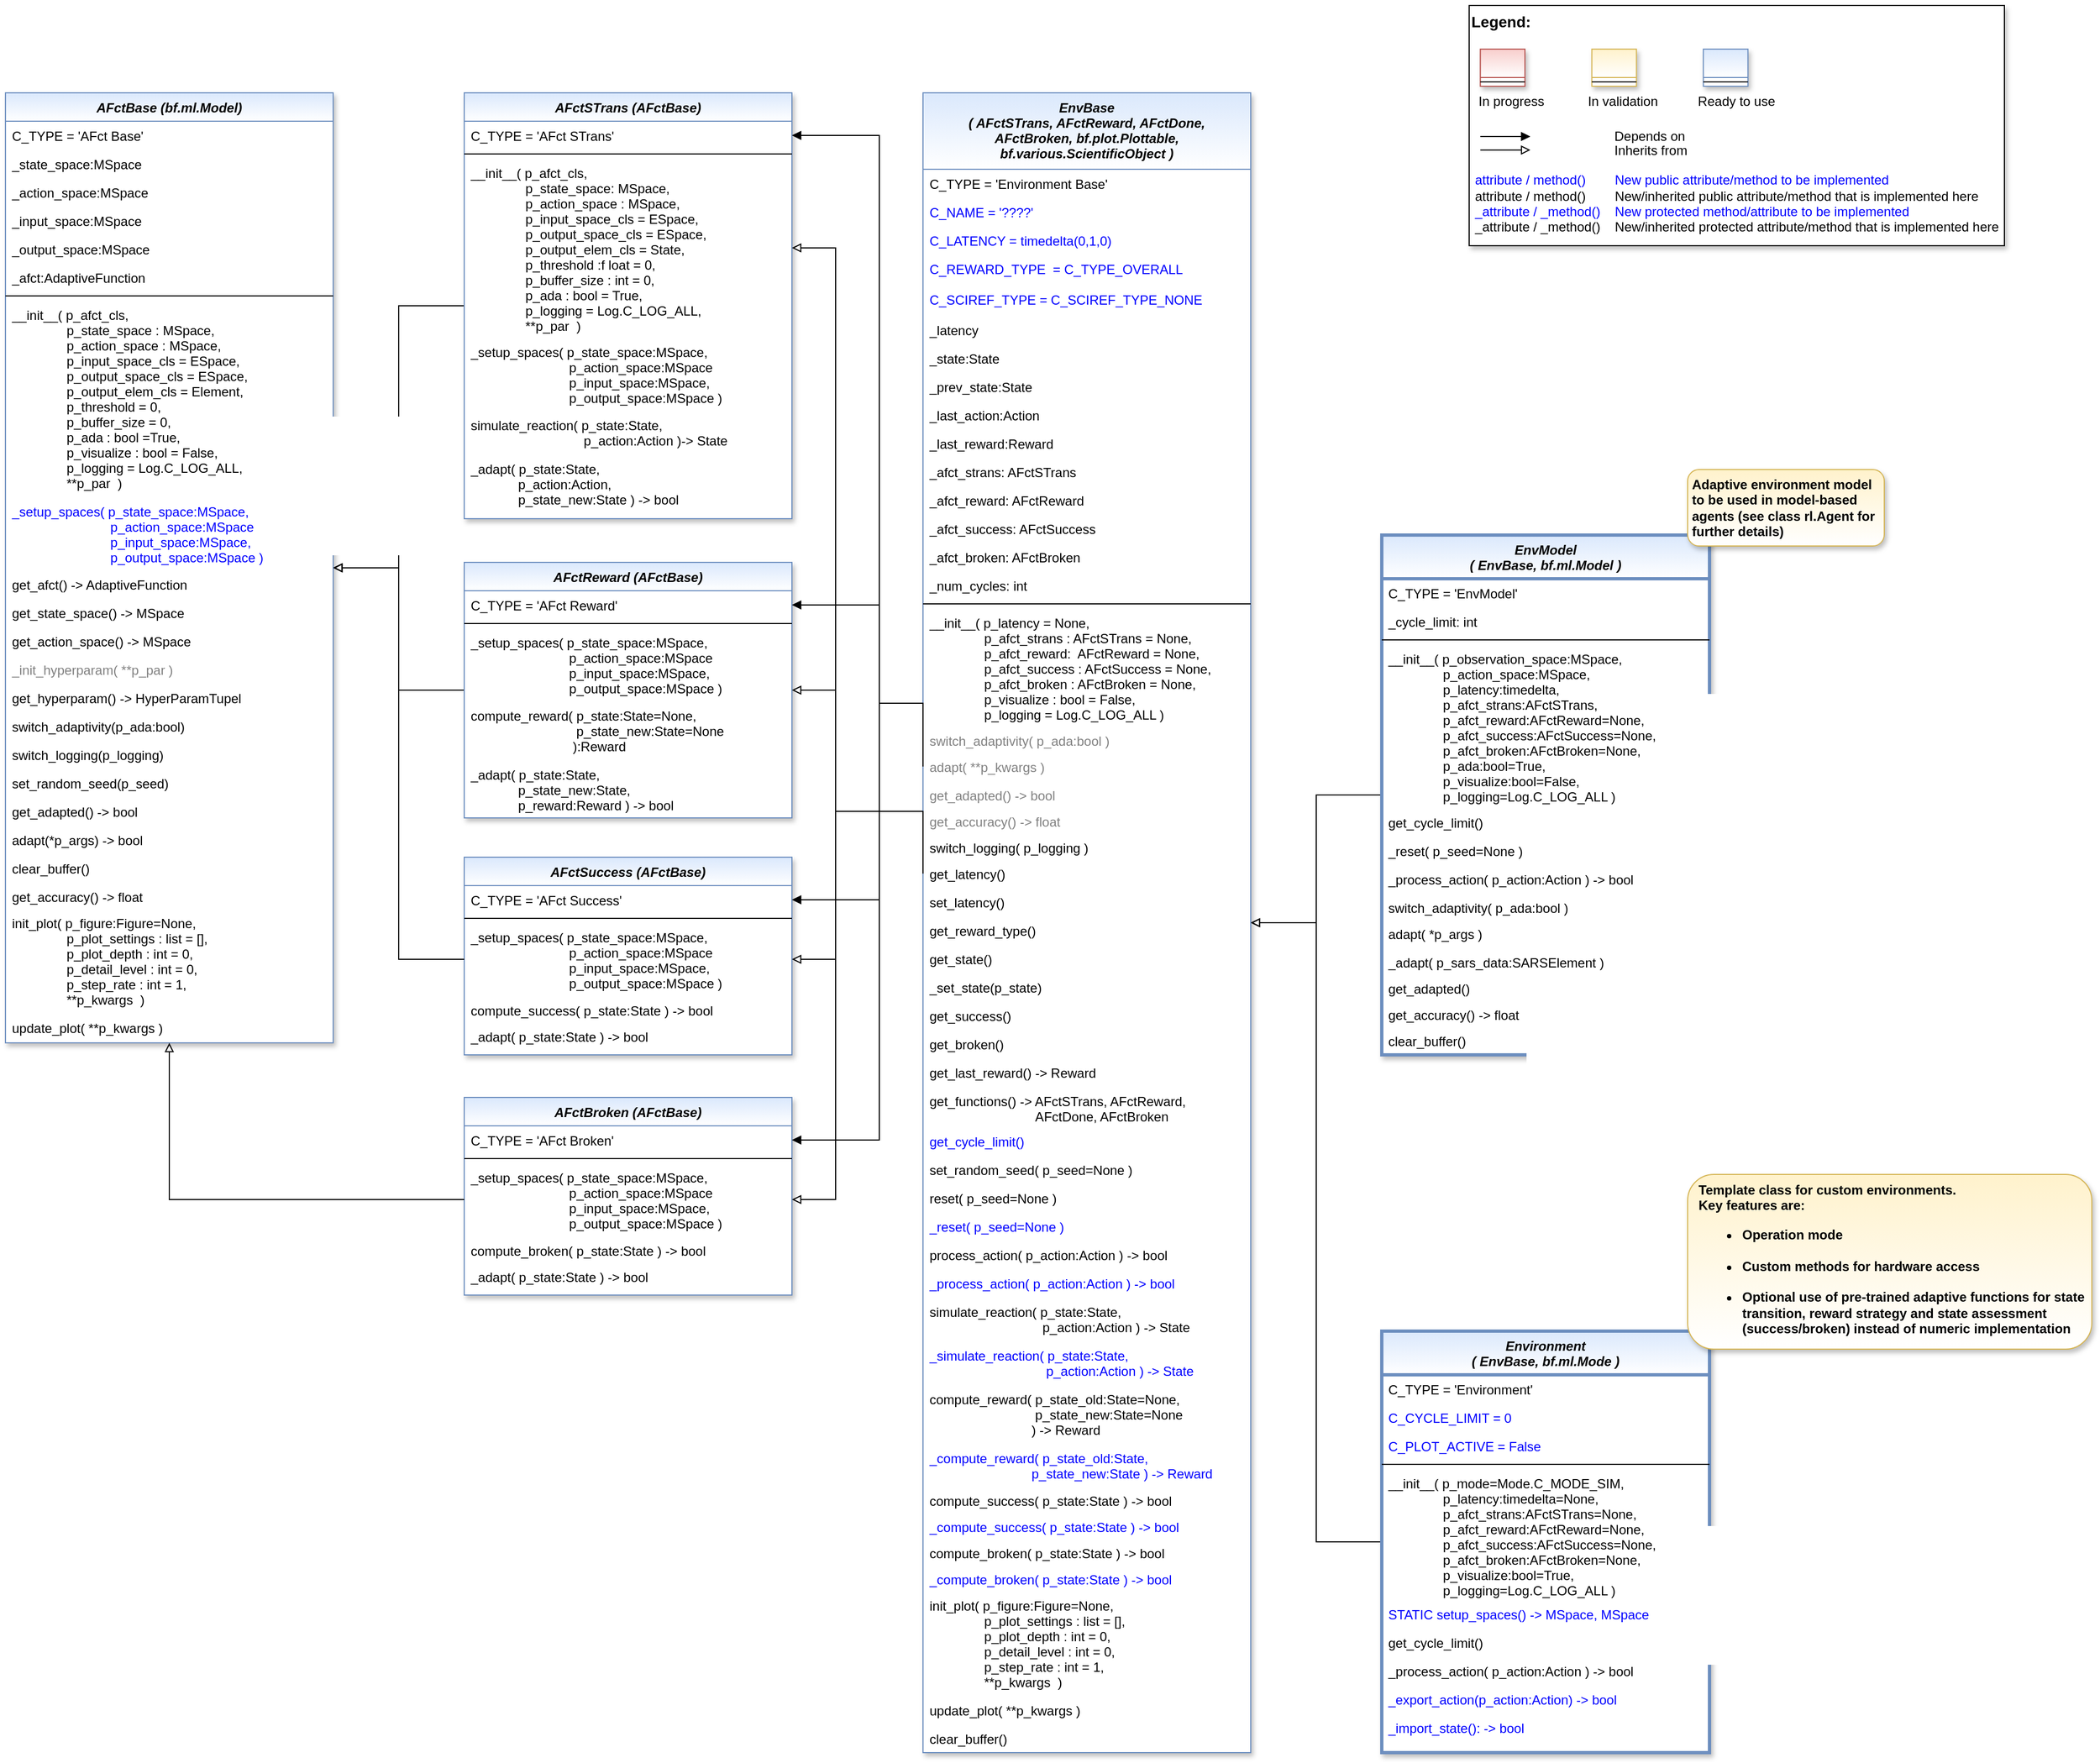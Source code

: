 <mxfile version="20.3.0" type="device"><diagram id="C5RBs43oDa-KdzZeNtuy" name="Page-1"><mxGraphModel dx="1378" dy="905" grid="1" gridSize="10" guides="1" tooltips="1" connect="1" arrows="1" fold="1" page="1" pageScale="1" pageWidth="2336" pageHeight="1654" math="0" shadow="0"><root><mxCell id="WIyWlLk6GJQsqaUBKTNV-0"/><mxCell id="WIyWlLk6GJQsqaUBKTNV-1" parent="WIyWlLk6GJQsqaUBKTNV-0"/><mxCell id="C6aBNJorPjyJJUNLM00n-4" style="edgeStyle=orthogonalEdgeStyle;rounded=0;orthogonalLoop=1;jettySize=auto;html=1;endArrow=block;endFill=0;" parent="WIyWlLk6GJQsqaUBKTNV-1" source="uryo6djWwB9KvB10PPW3-9" target="Yf6gx2YHQmqgPu_oZxqH-0" edge="1"><mxGeometry relative="1" as="geometry"/></mxCell><mxCell id="uryo6djWwB9KvB10PPW3-9" value="Environment &#10;( EnvBase, bf.ml.Mode )" style="swimlane;fontStyle=3;align=center;verticalAlign=top;childLayout=stackLayout;horizontal=1;startSize=40;horizontalStack=0;resizeParent=1;resizeLast=0;collapsible=1;marginBottom=0;rounded=0;shadow=1;strokeWidth=3;fillColor=#dae8fc;strokeColor=#6c8ebf;gradientColor=#ffffff;swimlaneFillColor=#ffffff;" parent="WIyWlLk6GJQsqaUBKTNV-1" vertex="1"><mxGeometry x="1300" y="1254" width="300" height="386" as="geometry"><mxRectangle x="230" y="140" width="160" height="26" as="alternateBounds"/></mxGeometry></mxCell><mxCell id="uryo6djWwB9KvB10PPW3-32" value="C_TYPE = 'Environment'" style="text;align=left;verticalAlign=top;spacingLeft=4;spacingRight=4;overflow=hidden;rotatable=0;points=[[0,0.5],[1,0.5]];portConstraint=eastwest;" parent="uryo6djWwB9KvB10PPW3-9" vertex="1"><mxGeometry y="40" width="300" height="26" as="geometry"/></mxCell><mxCell id="imDiJyJ-l1XG2hje_M3p-0" value="C_CYCLE_LIMIT = 0" style="text;align=left;verticalAlign=top;spacingLeft=4;spacingRight=4;overflow=hidden;rotatable=0;points=[[0,0.5],[1,0.5]];portConstraint=eastwest;fontColor=#0000FF;" parent="uryo6djWwB9KvB10PPW3-9" vertex="1"><mxGeometry y="66" width="300" height="26" as="geometry"/></mxCell><mxCell id="SXX4N9QSsSpDP2Yuh1ci-2" value="C_PLOT_ACTIVE = False" style="text;align=left;verticalAlign=top;spacingLeft=4;spacingRight=4;overflow=hidden;rotatable=0;points=[[0,0.5],[1,0.5]];portConstraint=eastwest;fontColor=#0000FF;" parent="uryo6djWwB9KvB10PPW3-9" vertex="1"><mxGeometry y="92" width="300" height="26" as="geometry"/></mxCell><mxCell id="uryo6djWwB9KvB10PPW3-10" value="" style="line;html=1;strokeWidth=1;align=left;verticalAlign=middle;spacingTop=-1;spacingLeft=3;spacingRight=3;rotatable=0;labelPosition=right;points=[];portConstraint=eastwest;" parent="uryo6djWwB9KvB10PPW3-9" vertex="1"><mxGeometry y="118" width="300" height="8" as="geometry"/></mxCell><mxCell id="q_jfVPxG-JSQslqw7XEv-21" value="__init__( p_mode=Mode.C_MODE_SIM,&#10;               p_latency:timedelta=None, &#10;               p_afct_strans:AFctSTrans=None,&#10;               p_afct_reward:AFctReward=None,&#10;               p_afct_success:AFctSuccess=None,&#10;               p_afct_broken:AFctBroken=None,&#10;               p_visualize:bool=True,&#10;               p_logging=Log.C_LOG_ALL )" style="text;align=left;verticalAlign=top;spacingLeft=4;spacingRight=4;overflow=hidden;rotatable=0;points=[[0,0.5],[1,0.5]];portConstraint=eastwest;" parent="uryo6djWwB9KvB10PPW3-9" vertex="1"><mxGeometry y="126" width="300" height="120" as="geometry"/></mxCell><mxCell id="Yf6gx2YHQmqgPu_oZxqH-27" value="STATIC setup_spaces() -&gt; MSpace, MSpace" style="text;align=left;verticalAlign=top;spacingLeft=4;spacingRight=4;overflow=hidden;rotatable=0;points=[[0,0.5],[1,0.5]];portConstraint=eastwest;fontColor=#0000FF;" parent="uryo6djWwB9KvB10PPW3-9" vertex="1"><mxGeometry y="246" width="300" height="26" as="geometry"/></mxCell><mxCell id="eD8tcRqZ50W5BIKhDmti-2" value="get_cycle_limit()" style="text;align=left;verticalAlign=top;spacingLeft=4;spacingRight=4;overflow=hidden;rotatable=0;points=[[0,0.5],[1,0.5]];portConstraint=eastwest;" parent="uryo6djWwB9KvB10PPW3-9" vertex="1"><mxGeometry y="272" width="300" height="26" as="geometry"/></mxCell><mxCell id="qLox5K4fzlIwR1zVl24Q-14" value="_process_action( p_action:Action ) -&gt; bool" style="text;align=left;verticalAlign=top;spacingLeft=4;spacingRight=4;overflow=hidden;rotatable=0;points=[[0,0.5],[1,0.5]];portConstraint=eastwest;" parent="uryo6djWwB9KvB10PPW3-9" vertex="1"><mxGeometry y="298" width="300" height="26" as="geometry"/></mxCell><mxCell id="-_KgRcMrHpuuq7AKSyG--4" value="_export_action(p_action:Action) -&gt; bool" style="text;align=left;verticalAlign=top;spacingLeft=4;spacingRight=4;overflow=hidden;rotatable=0;points=[[0,0.5],[1,0.5]];portConstraint=eastwest;fontColor=#0000FF;" parent="uryo6djWwB9KvB10PPW3-9" vertex="1"><mxGeometry y="324" width="300" height="26" as="geometry"/></mxCell><mxCell id="-_KgRcMrHpuuq7AKSyG--5" value="_import_state(): -&gt; bool" style="text;align=left;verticalAlign=top;spacingLeft=4;spacingRight=4;overflow=hidden;rotatable=0;points=[[0,0.5],[1,0.5]];portConstraint=eastwest;fontColor=#0000FF;" parent="uryo6djWwB9KvB10PPW3-9" vertex="1"><mxGeometry y="350" width="300" height="26" as="geometry"/></mxCell><mxCell id="Yf6gx2YHQmqgPu_oZxqH-0" value="EnvBase &#10;( AFctSTrans, AFctReward, AFctDone, &#10;AFctBroken, bf.plot.Plottable, &#10;bf.various.ScientificObject )" style="swimlane;fontStyle=3;align=center;verticalAlign=top;childLayout=stackLayout;horizontal=1;startSize=70;horizontalStack=0;resizeParent=1;resizeLast=0;collapsible=1;marginBottom=0;rounded=0;shadow=1;strokeWidth=1;fillColor=#dae8fc;strokeColor=#6c8ebf;gradientColor=#ffffff;swimlaneFillColor=#ffffff;" parent="WIyWlLk6GJQsqaUBKTNV-1" vertex="1"><mxGeometry x="880" y="120" width="300" height="1520" as="geometry"><mxRectangle x="230" y="140" width="160" height="26" as="alternateBounds"/></mxGeometry></mxCell><mxCell id="Yf6gx2YHQmqgPu_oZxqH-1" value="C_TYPE = 'Environment Base'" style="text;align=left;verticalAlign=top;spacingLeft=4;spacingRight=4;overflow=hidden;rotatable=0;points=[[0,0.5],[1,0.5]];portConstraint=eastwest;" parent="Yf6gx2YHQmqgPu_oZxqH-0" vertex="1"><mxGeometry y="70" width="300" height="26" as="geometry"/></mxCell><mxCell id="Yf6gx2YHQmqgPu_oZxqH-2" value="C_NAME = '????'" style="text;align=left;verticalAlign=top;spacingLeft=4;spacingRight=4;overflow=hidden;rotatable=0;points=[[0,0.5],[1,0.5]];portConstraint=eastwest;fontColor=#0000FF;" parent="Yf6gx2YHQmqgPu_oZxqH-0" vertex="1"><mxGeometry y="96" width="300" height="26" as="geometry"/></mxCell><mxCell id="Yf6gx2YHQmqgPu_oZxqH-5" value="C_LATENCY = timedelta(0,1,0)" style="text;align=left;verticalAlign=top;spacingLeft=4;spacingRight=4;overflow=hidden;rotatable=0;points=[[0,0.5],[1,0.5]];portConstraint=eastwest;fontColor=#0000FF;" parent="Yf6gx2YHQmqgPu_oZxqH-0" vertex="1"><mxGeometry y="122" width="300" height="26" as="geometry"/></mxCell><mxCell id="Yf6gx2YHQmqgPu_oZxqH-6" value="C_REWARD_TYPE  = C_TYPE_OVERALL" style="text;align=left;verticalAlign=top;spacingLeft=4;spacingRight=4;overflow=hidden;rotatable=0;points=[[0,0.5],[1,0.5]];portConstraint=eastwest;fontColor=#0000FF;" parent="Yf6gx2YHQmqgPu_oZxqH-0" vertex="1"><mxGeometry y="148" width="300" height="28" as="geometry"/></mxCell><mxCell id="ITRVrxqfABSrWzMf341t-0" value="C_SCIREF_TYPE = C_SCIREF_TYPE_NONE" style="text;align=left;verticalAlign=top;spacingLeft=4;spacingRight=4;overflow=hidden;rotatable=0;points=[[0,0.5],[1,0.5]];portConstraint=eastwest;fontColor=#0000FF;" parent="Yf6gx2YHQmqgPu_oZxqH-0" vertex="1"><mxGeometry y="176" width="300" height="28" as="geometry"/></mxCell><mxCell id="0DCWFAYMtEVJNfJJVhTo-10" value="_latency" style="text;align=left;verticalAlign=top;spacingLeft=4;spacingRight=4;overflow=hidden;rotatable=0;points=[[0,0.5],[1,0.5]];portConstraint=eastwest;" parent="Yf6gx2YHQmqgPu_oZxqH-0" vertex="1"><mxGeometry y="204" width="300" height="26" as="geometry"/></mxCell><mxCell id="Yf6gx2YHQmqgPu_oZxqH-10" value="_state:State" style="text;align=left;verticalAlign=top;spacingLeft=4;spacingRight=4;overflow=hidden;rotatable=0;points=[[0,0.5],[1,0.5]];portConstraint=eastwest;" parent="Yf6gx2YHQmqgPu_oZxqH-0" vertex="1"><mxGeometry y="230" width="300" height="26" as="geometry"/></mxCell><mxCell id="V6LJlSwVhgvrL74egfXu-0" value="_prev_state:State" style="text;align=left;verticalAlign=top;spacingLeft=4;spacingRight=4;overflow=hidden;rotatable=0;points=[[0,0.5],[1,0.5]];portConstraint=eastwest;" parent="Yf6gx2YHQmqgPu_oZxqH-0" vertex="1"><mxGeometry y="256" width="300" height="26" as="geometry"/></mxCell><mxCell id="Yf6gx2YHQmqgPu_oZxqH-11" value="_last_action:Action" style="text;align=left;verticalAlign=top;spacingLeft=4;spacingRight=4;overflow=hidden;rotatable=0;points=[[0,0.5],[1,0.5]];portConstraint=eastwest;" parent="Yf6gx2YHQmqgPu_oZxqH-0" vertex="1"><mxGeometry y="282" width="300" height="26" as="geometry"/></mxCell><mxCell id="5s6djPPY-bGm6PFUIYA1-0" value="_last_reward:Reward" style="text;align=left;verticalAlign=top;spacingLeft=4;spacingRight=4;overflow=hidden;rotatable=0;points=[[0,0.5],[1,0.5]];portConstraint=eastwest;" parent="Yf6gx2YHQmqgPu_oZxqH-0" vertex="1"><mxGeometry y="308" width="300" height="26" as="geometry"/></mxCell><mxCell id="q_jfVPxG-JSQslqw7XEv-9" value="_afct_strans: AFctSTrans" style="text;align=left;verticalAlign=top;spacingLeft=4;spacingRight=4;overflow=hidden;rotatable=0;points=[[0,0.5],[1,0.5]];portConstraint=eastwest;" parent="Yf6gx2YHQmqgPu_oZxqH-0" vertex="1"><mxGeometry y="334" width="300" height="26" as="geometry"/></mxCell><mxCell id="q_jfVPxG-JSQslqw7XEv-10" value="_afct_reward: AFctReward" style="text;align=left;verticalAlign=top;spacingLeft=4;spacingRight=4;overflow=hidden;rotatable=0;points=[[0,0.5],[1,0.5]];portConstraint=eastwest;" parent="Yf6gx2YHQmqgPu_oZxqH-0" vertex="1"><mxGeometry y="360" width="300" height="26" as="geometry"/></mxCell><mxCell id="q_jfVPxG-JSQslqw7XEv-11" value="_afct_success: AFctSuccess" style="text;align=left;verticalAlign=top;spacingLeft=4;spacingRight=4;overflow=hidden;rotatable=0;points=[[0,0.5],[1,0.5]];portConstraint=eastwest;" parent="Yf6gx2YHQmqgPu_oZxqH-0" vertex="1"><mxGeometry y="386" width="300" height="26" as="geometry"/></mxCell><mxCell id="q_jfVPxG-JSQslqw7XEv-12" value="_afct_broken: AFctBroken" style="text;align=left;verticalAlign=top;spacingLeft=4;spacingRight=4;overflow=hidden;rotatable=0;points=[[0,0.5],[1,0.5]];portConstraint=eastwest;" parent="Yf6gx2YHQmqgPu_oZxqH-0" vertex="1"><mxGeometry y="412" width="300" height="26" as="geometry"/></mxCell><mxCell id="_VTCusl2i-j8E34k52bk-3" value="_num_cycles: int" style="text;align=left;verticalAlign=top;spacingLeft=4;spacingRight=4;overflow=hidden;rotatable=0;points=[[0,0.5],[1,0.5]];portConstraint=eastwest;" parent="Yf6gx2YHQmqgPu_oZxqH-0" vertex="1"><mxGeometry y="438" width="300" height="26" as="geometry"/></mxCell><mxCell id="Yf6gx2YHQmqgPu_oZxqH-15" value="" style="line;html=1;strokeWidth=1;align=left;verticalAlign=middle;spacingTop=-1;spacingLeft=3;spacingRight=3;rotatable=0;labelPosition=right;points=[];portConstraint=eastwest;" parent="Yf6gx2YHQmqgPu_oZxqH-0" vertex="1"><mxGeometry y="464" width="300" height="8" as="geometry"/></mxCell><mxCell id="SeNOftmEiJliul6dl5YY-0" value="__init__( p_latency = None, &#10;               p_afct_strans : AFctSTrans = None,&#10;               p_afct_reward:  AFctReward = None,&#10;               p_afct_success : AFctSuccess = None,&#10;               p_afct_broken : AFctBroken = None,&#10;               p_visualize : bool = False,&#10;               p_logging = Log.C_LOG_ALL )" style="text;align=left;verticalAlign=top;spacingLeft=4;spacingRight=4;overflow=hidden;rotatable=0;points=[[0,0.5],[1,0.5]];portConstraint=eastwest;" parent="Yf6gx2YHQmqgPu_oZxqH-0" vertex="1"><mxGeometry y="472" width="300" height="108" as="geometry"/></mxCell><mxCell id="V6LJlSwVhgvrL74egfXu-8" value="switch_adaptivity( p_ada:bool )" style="text;align=left;verticalAlign=top;spacingLeft=4;spacingRight=4;overflow=hidden;rotatable=0;points=[[0,0.5],[1,0.5]];portConstraint=eastwest;fontColor=#808080;" parent="Yf6gx2YHQmqgPu_oZxqH-0" vertex="1"><mxGeometry y="580" width="300" height="24" as="geometry"/></mxCell><mxCell id="qLox5K4fzlIwR1zVl24Q-9" value="adapt( **p_kwargs )" style="text;align=left;verticalAlign=top;spacingLeft=4;spacingRight=4;overflow=hidden;rotatable=0;points=[[0,0.5],[1,0.5]];portConstraint=eastwest;fontColor=#808080;" parent="Yf6gx2YHQmqgPu_oZxqH-0" vertex="1"><mxGeometry y="604" width="300" height="26" as="geometry"/></mxCell><mxCell id="GkpeT2yY8NABRpSdPmrq-1" value="get_adapted() -&gt; bool" style="text;align=left;verticalAlign=top;spacingLeft=4;spacingRight=4;overflow=hidden;rotatable=0;points=[[0,0.5],[1,0.5]];portConstraint=eastwest;fontColor=#808080;" parent="Yf6gx2YHQmqgPu_oZxqH-0" vertex="1"><mxGeometry y="630" width="300" height="24" as="geometry"/></mxCell><mxCell id="V6LJlSwVhgvrL74egfXu-2" value="get_accuracy() -&gt; float" style="text;align=left;verticalAlign=top;spacingLeft=4;spacingRight=4;overflow=hidden;rotatable=0;points=[[0,0.5],[1,0.5]];portConstraint=eastwest;fontColor=#808080;" parent="Yf6gx2YHQmqgPu_oZxqH-0" vertex="1"><mxGeometry y="654" width="300" height="24" as="geometry"/></mxCell><mxCell id="9nXfzJqSbwu4eSqYgaZp-13" value="switch_logging( p_logging )" style="text;align=left;verticalAlign=top;spacingLeft=4;spacingRight=4;overflow=hidden;rotatable=0;points=[[0,0.5],[1,0.5]];portConstraint=eastwest;" parent="Yf6gx2YHQmqgPu_oZxqH-0" vertex="1"><mxGeometry y="678" width="300" height="24" as="geometry"/></mxCell><mxCell id="Yf6gx2YHQmqgPu_oZxqH-21" value="get_latency()" style="text;align=left;verticalAlign=top;spacingLeft=4;spacingRight=4;overflow=hidden;rotatable=0;points=[[0,0.5],[1,0.5]];portConstraint=eastwest;" parent="Yf6gx2YHQmqgPu_oZxqH-0" vertex="1"><mxGeometry y="702" width="300" height="26" as="geometry"/></mxCell><mxCell id="Yf6gx2YHQmqgPu_oZxqH-22" value="set_latency()" style="text;align=left;verticalAlign=top;spacingLeft=4;spacingRight=4;overflow=hidden;rotatable=0;points=[[0,0.5],[1,0.5]];portConstraint=eastwest;" parent="Yf6gx2YHQmqgPu_oZxqH-0" vertex="1"><mxGeometry y="728" width="300" height="26" as="geometry"/></mxCell><mxCell id="Yf6gx2YHQmqgPu_oZxqH-23" value="get_reward_type()" style="text;align=left;verticalAlign=top;spacingLeft=4;spacingRight=4;overflow=hidden;rotatable=0;points=[[0,0.5],[1,0.5]];portConstraint=eastwest;" parent="Yf6gx2YHQmqgPu_oZxqH-0" vertex="1"><mxGeometry y="754" width="300" height="26" as="geometry"/></mxCell><mxCell id="Yf6gx2YHQmqgPu_oZxqH-24" value="get_state()" style="text;align=left;verticalAlign=top;spacingLeft=4;spacingRight=4;overflow=hidden;rotatable=0;points=[[0,0.5],[1,0.5]];portConstraint=eastwest;" parent="Yf6gx2YHQmqgPu_oZxqH-0" vertex="1"><mxGeometry y="780" width="300" height="26" as="geometry"/></mxCell><mxCell id="Yf6gx2YHQmqgPu_oZxqH-25" value="_set_state(p_state)" style="text;align=left;verticalAlign=top;spacingLeft=4;spacingRight=4;overflow=hidden;rotatable=0;points=[[0,0.5],[1,0.5]];portConstraint=eastwest;" parent="Yf6gx2YHQmqgPu_oZxqH-0" vertex="1"><mxGeometry y="806" width="300" height="26" as="geometry"/></mxCell><mxCell id="S08LWhpKTPSeVIC2cq2O-7" value="get_success()" style="text;align=left;verticalAlign=top;spacingLeft=4;spacingRight=4;overflow=hidden;rotatable=0;points=[[0,0.5],[1,0.5]];portConstraint=eastwest;" parent="Yf6gx2YHQmqgPu_oZxqH-0" vertex="1"><mxGeometry y="832" width="300" height="26" as="geometry"/></mxCell><mxCell id="S08LWhpKTPSeVIC2cq2O-8" value="get_broken()" style="text;align=left;verticalAlign=top;spacingLeft=4;spacingRight=4;overflow=hidden;rotatable=0;points=[[0,0.5],[1,0.5]];portConstraint=eastwest;" parent="Yf6gx2YHQmqgPu_oZxqH-0" vertex="1"><mxGeometry y="858" width="300" height="26" as="geometry"/></mxCell><mxCell id="5s6djPPY-bGm6PFUIYA1-1" value="get_last_reward() -&gt; Reward" style="text;align=left;verticalAlign=top;spacingLeft=4;spacingRight=4;overflow=hidden;rotatable=0;points=[[0,0.5],[1,0.5]];portConstraint=eastwest;" parent="Yf6gx2YHQmqgPu_oZxqH-0" vertex="1"><mxGeometry y="884" width="300" height="26" as="geometry"/></mxCell><mxCell id="qRdWSRpRnuQs9kWHyr07-0" value="get_functions() -&gt; AFctSTrans, AFctReward,&#10;                             AFctDone, AFctBroken" style="text;align=left;verticalAlign=top;spacingLeft=4;spacingRight=4;overflow=hidden;rotatable=0;points=[[0,0.5],[1,0.5]];portConstraint=eastwest;" parent="Yf6gx2YHQmqgPu_oZxqH-0" vertex="1"><mxGeometry y="910" width="300" height="37" as="geometry"/></mxCell><mxCell id="_VTCusl2i-j8E34k52bk-1" value="get_cycle_limit()" style="text;align=left;verticalAlign=top;spacingLeft=4;spacingRight=4;overflow=hidden;rotatable=0;points=[[0,0.5],[1,0.5]];portConstraint=eastwest;fontColor=#0000FF;" parent="Yf6gx2YHQmqgPu_oZxqH-0" vertex="1"><mxGeometry y="947" width="300" height="26" as="geometry"/></mxCell><mxCell id="d4oNcJHAU2SHHjKmJB1s-0" value="set_random_seed( p_seed=None )" style="text;align=left;verticalAlign=top;spacingLeft=4;spacingRight=4;overflow=hidden;rotatable=0;points=[[0,0.5],[1,0.5]];portConstraint=eastwest;" parent="Yf6gx2YHQmqgPu_oZxqH-0" vertex="1"><mxGeometry y="973" width="300" height="26" as="geometry"/></mxCell><mxCell id="_VTCusl2i-j8E34k52bk-0" value="reset( p_seed=None )" style="text;align=left;verticalAlign=top;spacingLeft=4;spacingRight=4;overflow=hidden;rotatable=0;points=[[0,0.5],[1,0.5]];portConstraint=eastwest;" parent="Yf6gx2YHQmqgPu_oZxqH-0" vertex="1"><mxGeometry y="999" width="300" height="26" as="geometry"/></mxCell><mxCell id="Yf6gx2YHQmqgPu_oZxqH-28" value="_reset( p_seed=None )" style="text;align=left;verticalAlign=top;spacingLeft=4;spacingRight=4;overflow=hidden;rotatable=0;points=[[0,0.5],[1,0.5]];portConstraint=eastwest;fontColor=#0000FF;" parent="Yf6gx2YHQmqgPu_oZxqH-0" vertex="1"><mxGeometry y="1025" width="300" height="26" as="geometry"/></mxCell><mxCell id="Yf6gx2YHQmqgPu_oZxqH-26" value="process_action( p_action:Action ) -&gt; bool" style="text;align=left;verticalAlign=top;spacingLeft=4;spacingRight=4;overflow=hidden;rotatable=0;points=[[0,0.5],[1,0.5]];portConstraint=eastwest;" parent="Yf6gx2YHQmqgPu_oZxqH-0" vertex="1"><mxGeometry y="1051" width="300" height="26" as="geometry"/></mxCell><mxCell id="V6LJlSwVhgvrL74egfXu-1" value="_process_action( p_action:Action ) -&gt; bool" style="text;align=left;verticalAlign=top;spacingLeft=4;spacingRight=4;overflow=hidden;rotatable=0;points=[[0,0.5],[1,0.5]];portConstraint=eastwest;fontColor=#0000FF;" parent="Yf6gx2YHQmqgPu_oZxqH-0" vertex="1"><mxGeometry y="1077" width="300" height="26" as="geometry"/></mxCell><mxCell id="qLox5K4fzlIwR1zVl24Q-11" value="simulate_reaction( p_state:State, &#10;                               p_action:Action ) -&gt; State" style="text;align=left;verticalAlign=top;spacingLeft=4;spacingRight=4;overflow=hidden;rotatable=0;points=[[0,0.5],[1,0.5]];portConstraint=eastwest;" parent="Yf6gx2YHQmqgPu_oZxqH-0" vertex="1"><mxGeometry y="1103" width="300" height="40" as="geometry"/></mxCell><mxCell id="9nXfzJqSbwu4eSqYgaZp-8" value="_simulate_reaction( p_state:State, &#10;                                p_action:Action ) -&gt; State" style="text;align=left;verticalAlign=top;spacingLeft=4;spacingRight=4;overflow=hidden;rotatable=0;points=[[0,0.5],[1,0.5]];portConstraint=eastwest;fontColor=#0000FF;" parent="Yf6gx2YHQmqgPu_oZxqH-0" vertex="1"><mxGeometry y="1143" width="300" height="40" as="geometry"/></mxCell><mxCell id="qLox5K4fzlIwR1zVl24Q-10" value="compute_reward( p_state_old:State=None,&#10;                             p_state_new:State=None&#10;                            ) -&gt; Reward" style="text;align=left;verticalAlign=top;spacingLeft=4;spacingRight=4;overflow=hidden;rotatable=0;points=[[0,0.5],[1,0.5]];portConstraint=eastwest;" parent="Yf6gx2YHQmqgPu_oZxqH-0" vertex="1"><mxGeometry y="1183" width="300" height="54" as="geometry"/></mxCell><mxCell id="9nXfzJqSbwu4eSqYgaZp-9" value="_compute_reward( p_state_old:State,&#10;                            p_state_new:State ) -&gt; Reward" style="text;align=left;verticalAlign=top;spacingLeft=4;spacingRight=4;overflow=hidden;rotatable=0;points=[[0,0.5],[1,0.5]];portConstraint=eastwest;fontColor=#0000FF;" parent="Yf6gx2YHQmqgPu_oZxqH-0" vertex="1"><mxGeometry y="1237" width="300" height="39" as="geometry"/></mxCell><mxCell id="qLox5K4fzlIwR1zVl24Q-12" value="compute_success( p_state:State ) -&gt; bool" style="text;align=left;verticalAlign=top;spacingLeft=4;spacingRight=4;overflow=hidden;rotatable=0;points=[[0,0.5],[1,0.5]];portConstraint=eastwest;" parent="Yf6gx2YHQmqgPu_oZxqH-0" vertex="1"><mxGeometry y="1276" width="300" height="24" as="geometry"/></mxCell><mxCell id="9nXfzJqSbwu4eSqYgaZp-10" value="_compute_success( p_state:State ) -&gt; bool" style="text;align=left;verticalAlign=top;spacingLeft=4;spacingRight=4;overflow=hidden;rotatable=0;points=[[0,0.5],[1,0.5]];portConstraint=eastwest;fontColor=#0000FF;" parent="Yf6gx2YHQmqgPu_oZxqH-0" vertex="1"><mxGeometry y="1300" width="300" height="24" as="geometry"/></mxCell><mxCell id="qLox5K4fzlIwR1zVl24Q-13" value="compute_broken( p_state:State ) -&gt; bool" style="text;align=left;verticalAlign=top;spacingLeft=4;spacingRight=4;overflow=hidden;rotatable=0;points=[[0,0.5],[1,0.5]];portConstraint=eastwest;" parent="Yf6gx2YHQmqgPu_oZxqH-0" vertex="1"><mxGeometry y="1324" width="300" height="24" as="geometry"/></mxCell><mxCell id="9nXfzJqSbwu4eSqYgaZp-11" value="_compute_broken( p_state:State ) -&gt; bool" style="text;align=left;verticalAlign=top;spacingLeft=4;spacingRight=4;overflow=hidden;rotatable=0;points=[[0,0.5],[1,0.5]];portConstraint=eastwest;fontColor=#0000FF;" parent="Yf6gx2YHQmqgPu_oZxqH-0" vertex="1"><mxGeometry y="1348" width="300" height="24" as="geometry"/></mxCell><mxCell id="HkWpQZKljUlPNjWIPmdl-6" value="init_plot( p_figure:Figure=None, &#10;               p_plot_settings : list = [],&#10;               p_plot_depth : int = 0,&#10;               p_detail_level : int = 0,&#10;               p_step_rate : int = 1,&#10;               **p_kwargs  )" style="text;align=left;verticalAlign=top;spacingLeft=4;spacingRight=4;overflow=hidden;rotatable=0;points=[[0,0.5],[1,0.5]];portConstraint=eastwest;fontColor=default;" parent="Yf6gx2YHQmqgPu_oZxqH-0" vertex="1"><mxGeometry y="1372" width="300" height="96" as="geometry"/></mxCell><mxCell id="HkWpQZKljUlPNjWIPmdl-7" value="update_plot( **p_kwargs )" style="text;align=left;verticalAlign=top;spacingLeft=4;spacingRight=4;overflow=hidden;rotatable=0;points=[[0,0.5],[1,0.5]];portConstraint=eastwest;" parent="Yf6gx2YHQmqgPu_oZxqH-0" vertex="1"><mxGeometry y="1468" width="300" height="26" as="geometry"/></mxCell><mxCell id="V6LJlSwVhgvrL74egfXu-9" value="clear_buffer()" style="text;align=left;verticalAlign=top;spacingLeft=4;spacingRight=4;overflow=hidden;rotatable=0;points=[[0,0.5],[1,0.5]];portConstraint=eastwest;" parent="Yf6gx2YHQmqgPu_oZxqH-0" vertex="1"><mxGeometry y="1494" width="300" height="26" as="geometry"/></mxCell><mxCell id="HkWpQZKljUlPNjWIPmdl-2" style="edgeStyle=orthogonalEdgeStyle;rounded=0;orthogonalLoop=1;jettySize=auto;html=1;endArrow=block;endFill=0;" parent="WIyWlLk6GJQsqaUBKTNV-1" source="qRdWSRpRnuQs9kWHyr07-25" target="9nXfzJqSbwu4eSqYgaZp-22" edge="1"><mxGeometry relative="1" as="geometry"/></mxCell><mxCell id="qRdWSRpRnuQs9kWHyr07-25" value="AFctReward (AFctBase)" style="swimlane;fontStyle=3;align=center;verticalAlign=top;childLayout=stackLayout;horizontal=1;startSize=26;horizontalStack=0;resizeParent=1;resizeLast=0;collapsible=1;marginBottom=0;rounded=0;shadow=1;strokeWidth=1;fillColor=#dae8fc;strokeColor=#6c8ebf;gradientColor=#ffffff;swimlaneFillColor=#ffffff;" parent="WIyWlLk6GJQsqaUBKTNV-1" vertex="1"><mxGeometry x="460" y="550" width="300" height="234" as="geometry"><mxRectangle x="230" y="140" width="160" height="26" as="alternateBounds"/></mxGeometry></mxCell><mxCell id="qRdWSRpRnuQs9kWHyr07-26" value="C_TYPE = 'AFct Reward'" style="text;align=left;verticalAlign=top;spacingLeft=4;spacingRight=4;overflow=hidden;rotatable=0;points=[[0,0.5],[1,0.5]];portConstraint=eastwest;" parent="qRdWSRpRnuQs9kWHyr07-25" vertex="1"><mxGeometry y="26" width="300" height="26" as="geometry"/></mxCell><mxCell id="qRdWSRpRnuQs9kWHyr07-27" value="" style="line;html=1;strokeWidth=1;align=left;verticalAlign=middle;spacingTop=-1;spacingLeft=3;spacingRight=3;rotatable=0;labelPosition=right;points=[];portConstraint=eastwest;" parent="qRdWSRpRnuQs9kWHyr07-25" vertex="1"><mxGeometry y="52" width="300" height="8" as="geometry"/></mxCell><mxCell id="57sD4ANeGCrkDUhMJgoV-3" value="_setup_spaces( p_state_space:MSpace,&#10;                           p_action_space:MSpace&#10;                           p_input_space:MSpace,&#10;                           p_output_space:MSpace )" style="text;align=left;verticalAlign=top;spacingLeft=4;spacingRight=4;overflow=hidden;rotatable=0;points=[[0,0.5],[1,0.5]];portConstraint=eastwest;" parent="qRdWSRpRnuQs9kWHyr07-25" vertex="1"><mxGeometry y="60" width="300" height="67" as="geometry"/></mxCell><mxCell id="Zqu0_7ksh0mKDehXw9Cf-43" value="compute_reward( p_state:State=None,&#10;                             p_state_new:State=None&#10;                            ):Reward" style="text;align=left;verticalAlign=top;spacingLeft=4;spacingRight=4;overflow=hidden;rotatable=0;points=[[0,0.5],[1,0.5]];portConstraint=eastwest;" parent="qRdWSRpRnuQs9kWHyr07-25" vertex="1"><mxGeometry y="127" width="300" height="54" as="geometry"/></mxCell><mxCell id="qLox5K4fzlIwR1zVl24Q-0" value="_adapt( p_state:State, &#10;             p_state_new:State,&#10;             p_reward:Reward ) -&gt; bool" style="text;align=left;verticalAlign=top;spacingLeft=4;spacingRight=4;overflow=hidden;rotatable=0;points=[[0,0.5],[1,0.5]];portConstraint=eastwest;" parent="qRdWSRpRnuQs9kWHyr07-25" vertex="1"><mxGeometry y="181" width="300" height="53" as="geometry"/></mxCell><mxCell id="Zqu0_7ksh0mKDehXw9Cf-45" value="AFctSuccess (AFctBase)" style="swimlane;fontStyle=3;align=center;verticalAlign=top;childLayout=stackLayout;horizontal=1;startSize=26;horizontalStack=0;resizeParent=1;resizeLast=0;collapsible=1;marginBottom=0;rounded=0;shadow=1;strokeWidth=1;fillColor=#dae8fc;strokeColor=#6c8ebf;gradientColor=#ffffff;swimlaneFillColor=#ffffff;" parent="WIyWlLk6GJQsqaUBKTNV-1" vertex="1"><mxGeometry x="460" y="820" width="300" height="181" as="geometry"><mxRectangle x="230" y="140" width="160" height="26" as="alternateBounds"/></mxGeometry></mxCell><mxCell id="Zqu0_7ksh0mKDehXw9Cf-46" value="C_TYPE = 'AFct Success'" style="text;align=left;verticalAlign=top;spacingLeft=4;spacingRight=4;overflow=hidden;rotatable=0;points=[[0,0.5],[1,0.5]];portConstraint=eastwest;" parent="Zqu0_7ksh0mKDehXw9Cf-45" vertex="1"><mxGeometry y="26" width="300" height="26" as="geometry"/></mxCell><mxCell id="Zqu0_7ksh0mKDehXw9Cf-47" value="" style="line;html=1;strokeWidth=1;align=left;verticalAlign=middle;spacingTop=-1;spacingLeft=3;spacingRight=3;rotatable=0;labelPosition=right;points=[];portConstraint=eastwest;" parent="Zqu0_7ksh0mKDehXw9Cf-45" vertex="1"><mxGeometry y="52" width="300" height="8" as="geometry"/></mxCell><mxCell id="57sD4ANeGCrkDUhMJgoV-1" value="_setup_spaces( p_state_space:MSpace,&#10;                           p_action_space:MSpace&#10;                           p_input_space:MSpace,&#10;                           p_output_space:MSpace )" style="text;align=left;verticalAlign=top;spacingLeft=4;spacingRight=4;overflow=hidden;rotatable=0;points=[[0,0.5],[1,0.5]];portConstraint=eastwest;" parent="Zqu0_7ksh0mKDehXw9Cf-45" vertex="1"><mxGeometry y="60" width="300" height="67" as="geometry"/></mxCell><mxCell id="Zqu0_7ksh0mKDehXw9Cf-49" value="compute_success( p_state:State ) -&gt; bool" style="text;align=left;verticalAlign=top;spacingLeft=4;spacingRight=4;overflow=hidden;rotatable=0;points=[[0,0.5],[1,0.5]];portConstraint=eastwest;" parent="Zqu0_7ksh0mKDehXw9Cf-45" vertex="1"><mxGeometry y="127" width="300" height="24" as="geometry"/></mxCell><mxCell id="qLox5K4fzlIwR1zVl24Q-3" value="_adapt( p_state:State ) -&gt; bool" style="text;align=left;verticalAlign=top;spacingLeft=4;spacingRight=4;overflow=hidden;rotatable=0;points=[[0,0.5],[1,0.5]];portConstraint=eastwest;" parent="Zqu0_7ksh0mKDehXw9Cf-45" vertex="1"><mxGeometry y="151" width="300" height="30" as="geometry"/></mxCell><mxCell id="Zqu0_7ksh0mKDehXw9Cf-51" value="AFctBroken (AFctBase)" style="swimlane;fontStyle=3;align=center;verticalAlign=top;childLayout=stackLayout;horizontal=1;startSize=26;horizontalStack=0;resizeParent=1;resizeLast=0;collapsible=1;marginBottom=0;rounded=0;shadow=1;strokeWidth=1;fillColor=#dae8fc;strokeColor=#6c8ebf;gradientColor=#ffffff;swimlaneFillColor=#ffffff;" parent="WIyWlLk6GJQsqaUBKTNV-1" vertex="1"><mxGeometry x="460" y="1040" width="300" height="181" as="geometry"><mxRectangle x="230" y="140" width="160" height="26" as="alternateBounds"/></mxGeometry></mxCell><mxCell id="Zqu0_7ksh0mKDehXw9Cf-52" value="C_TYPE = 'AFct Broken'" style="text;align=left;verticalAlign=top;spacingLeft=4;spacingRight=4;overflow=hidden;rotatable=0;points=[[0,0.5],[1,0.5]];portConstraint=eastwest;" parent="Zqu0_7ksh0mKDehXw9Cf-51" vertex="1"><mxGeometry y="26" width="300" height="26" as="geometry"/></mxCell><mxCell id="Zqu0_7ksh0mKDehXw9Cf-53" value="" style="line;html=1;strokeWidth=1;align=left;verticalAlign=middle;spacingTop=-1;spacingLeft=3;spacingRight=3;rotatable=0;labelPosition=right;points=[];portConstraint=eastwest;" parent="Zqu0_7ksh0mKDehXw9Cf-51" vertex="1"><mxGeometry y="52" width="300" height="8" as="geometry"/></mxCell><mxCell id="57sD4ANeGCrkDUhMJgoV-2" value="_setup_spaces( p_state_space:MSpace,&#10;                           p_action_space:MSpace&#10;                           p_input_space:MSpace,&#10;                           p_output_space:MSpace )" style="text;align=left;verticalAlign=top;spacingLeft=4;spacingRight=4;overflow=hidden;rotatable=0;points=[[0,0.5],[1,0.5]];portConstraint=eastwest;" parent="Zqu0_7ksh0mKDehXw9Cf-51" vertex="1"><mxGeometry y="60" width="300" height="67" as="geometry"/></mxCell><mxCell id="Zqu0_7ksh0mKDehXw9Cf-55" value="compute_broken( p_state:State ) -&gt; bool" style="text;align=left;verticalAlign=top;spacingLeft=4;spacingRight=4;overflow=hidden;rotatable=0;points=[[0,0.5],[1,0.5]];portConstraint=eastwest;" parent="Zqu0_7ksh0mKDehXw9Cf-51" vertex="1"><mxGeometry y="127" width="300" height="24" as="geometry"/></mxCell><mxCell id="Zqu0_7ksh0mKDehXw9Cf-56" value="_adapt( p_state:State ) -&gt; bool" style="text;align=left;verticalAlign=top;spacingLeft=4;spacingRight=4;overflow=hidden;rotatable=0;points=[[0,0.5],[1,0.5]];portConstraint=eastwest;" parent="Zqu0_7ksh0mKDehXw9Cf-51" vertex="1"><mxGeometry y="151" width="300" height="30" as="geometry"/></mxCell><mxCell id="HkWpQZKljUlPNjWIPmdl-1" style="edgeStyle=orthogonalEdgeStyle;rounded=0;orthogonalLoop=1;jettySize=auto;html=1;endArrow=block;endFill=0;" parent="WIyWlLk6GJQsqaUBKTNV-1" source="Zqu0_7ksh0mKDehXw9Cf-10" target="9nXfzJqSbwu4eSqYgaZp-22" edge="1"><mxGeometry relative="1" as="geometry"/></mxCell><mxCell id="Zqu0_7ksh0mKDehXw9Cf-10" value="AFctSTrans (AFctBase)" style="swimlane;fontStyle=3;align=center;verticalAlign=top;childLayout=stackLayout;horizontal=1;startSize=26;horizontalStack=0;resizeParent=1;resizeLast=0;collapsible=1;marginBottom=0;rounded=0;shadow=1;strokeWidth=1;fillColor=#dae8fc;strokeColor=#6c8ebf;gradientColor=#ffffff;swimlaneFillColor=#ffffff;" parent="WIyWlLk6GJQsqaUBKTNV-1" vertex="1"><mxGeometry x="460" y="120" width="300" height="390" as="geometry"><mxRectangle x="230" y="140" width="160" height="26" as="alternateBounds"/></mxGeometry></mxCell><mxCell id="Zqu0_7ksh0mKDehXw9Cf-11" value="C_TYPE = 'AFct STrans'" style="text;align=left;verticalAlign=top;spacingLeft=4;spacingRight=4;overflow=hidden;rotatable=0;points=[[0,0.5],[1,0.5]];portConstraint=eastwest;" parent="Zqu0_7ksh0mKDehXw9Cf-10" vertex="1"><mxGeometry y="26" width="300" height="26" as="geometry"/></mxCell><mxCell id="Zqu0_7ksh0mKDehXw9Cf-12" value="" style="line;html=1;strokeWidth=1;align=left;verticalAlign=middle;spacingTop=-1;spacingLeft=3;spacingRight=3;rotatable=0;labelPosition=right;points=[];portConstraint=eastwest;" parent="Zqu0_7ksh0mKDehXw9Cf-10" vertex="1"><mxGeometry y="52" width="300" height="8" as="geometry"/></mxCell><mxCell id="MUDc0-kVXtxc5aC2oVAI-0" value="__init__( p_afct_cls,&#10;               p_state_space: MSpace,&#10;               p_action_space : MSpace,&#10;               p_input_space_cls = ESpace,&#10;               p_output_space_cls = ESpace,&#10;               p_output_elem_cls = State,&#10;               p_threshold :f loat = 0,&#10;               p_buffer_size : int = 0,&#10;               p_ada : bool = True, &#10;               p_logging = Log.C_LOG_ALL,&#10;               **p_par  )" style="text;align=left;verticalAlign=top;spacingLeft=4;spacingRight=4;overflow=hidden;rotatable=0;points=[[0,0.5],[1,0.5]];portConstraint=eastwest;" parent="Zqu0_7ksh0mKDehXw9Cf-10" vertex="1"><mxGeometry y="60" width="300" height="164" as="geometry"/></mxCell><mxCell id="57sD4ANeGCrkDUhMJgoV-0" value="_setup_spaces( p_state_space:MSpace,&#10;                           p_action_space:MSpace&#10;                           p_input_space:MSpace,&#10;                           p_output_space:MSpace )" style="text;align=left;verticalAlign=top;spacingLeft=4;spacingRight=4;overflow=hidden;rotatable=0;points=[[0,0.5],[1,0.5]];portConstraint=eastwest;" parent="Zqu0_7ksh0mKDehXw9Cf-10" vertex="1"><mxGeometry y="224" width="300" height="67" as="geometry"/></mxCell><mxCell id="qLox5K4fzlIwR1zVl24Q-4" value="simulate_reaction( p_state:State, &#10;                               p_action:Action )-&gt; State" style="text;align=left;verticalAlign=top;spacingLeft=4;spacingRight=4;overflow=hidden;rotatable=0;points=[[0,0.5],[1,0.5]];portConstraint=eastwest;" parent="Zqu0_7ksh0mKDehXw9Cf-10" vertex="1"><mxGeometry y="291" width="300" height="40" as="geometry"/></mxCell><mxCell id="qLox5K4fzlIwR1zVl24Q-1" value="_adapt( p_state:State, &#10;             p_action:Action,&#10;             p_state_new:State ) -&gt; bool" style="text;align=left;verticalAlign=top;spacingLeft=4;spacingRight=4;overflow=hidden;rotatable=0;points=[[0,0.5],[1,0.5]];portConstraint=eastwest;" parent="Zqu0_7ksh0mKDehXw9Cf-10" vertex="1"><mxGeometry y="331" width="300" height="54" as="geometry"/></mxCell><mxCell id="9nXfzJqSbwu4eSqYgaZp-22" value="AFctBase (bf.ml.Model)" style="swimlane;fontStyle=3;align=center;verticalAlign=top;childLayout=stackLayout;horizontal=1;startSize=26;horizontalStack=0;resizeParent=1;resizeLast=0;collapsible=1;marginBottom=0;rounded=0;shadow=1;strokeWidth=1;fillColor=#dae8fc;strokeColor=#6c8ebf;gradientColor=#ffffff;swimlaneFillColor=#ffffff;" parent="WIyWlLk6GJQsqaUBKTNV-1" vertex="1"><mxGeometry x="40" y="120" width="300" height="870" as="geometry"><mxRectangle x="230" y="140" width="160" height="26" as="alternateBounds"/></mxGeometry></mxCell><mxCell id="9nXfzJqSbwu4eSqYgaZp-23" value="C_TYPE = 'AFct Base'" style="text;align=left;verticalAlign=top;spacingLeft=4;spacingRight=4;overflow=hidden;rotatable=0;points=[[0,0.5],[1,0.5]];portConstraint=eastwest;" parent="9nXfzJqSbwu4eSqYgaZp-22" vertex="1"><mxGeometry y="26" width="300" height="26" as="geometry"/></mxCell><mxCell id="9nXfzJqSbwu4eSqYgaZp-24" value="_state_space:MSpace" style="text;align=left;verticalAlign=top;spacingLeft=4;spacingRight=4;overflow=hidden;rotatable=0;points=[[0,0.5],[1,0.5]];portConstraint=eastwest;" parent="9nXfzJqSbwu4eSqYgaZp-22" vertex="1"><mxGeometry y="52" width="300" height="26" as="geometry"/></mxCell><mxCell id="KWu8KBF587eER1y3vcXD-2" value="_action_space:MSpace" style="text;align=left;verticalAlign=top;spacingLeft=4;spacingRight=4;overflow=hidden;rotatable=0;points=[[0,0.5],[1,0.5]];portConstraint=eastwest;" parent="9nXfzJqSbwu4eSqYgaZp-22" vertex="1"><mxGeometry y="78" width="300" height="26" as="geometry"/></mxCell><mxCell id="KWu8KBF587eER1y3vcXD-3" value="_input_space:MSpace" style="text;align=left;verticalAlign=top;spacingLeft=4;spacingRight=4;overflow=hidden;rotatable=0;points=[[0,0.5],[1,0.5]];portConstraint=eastwest;" parent="9nXfzJqSbwu4eSqYgaZp-22" vertex="1"><mxGeometry y="104" width="300" height="26" as="geometry"/></mxCell><mxCell id="KWu8KBF587eER1y3vcXD-4" value="_output_space:MSpace" style="text;align=left;verticalAlign=top;spacingLeft=4;spacingRight=4;overflow=hidden;rotatable=0;points=[[0,0.5],[1,0.5]];portConstraint=eastwest;" parent="9nXfzJqSbwu4eSqYgaZp-22" vertex="1"><mxGeometry y="130" width="300" height="26" as="geometry"/></mxCell><mxCell id="KWu8KBF587eER1y3vcXD-0" value="_afct:AdaptiveFunction" style="text;align=left;verticalAlign=top;spacingLeft=4;spacingRight=4;overflow=hidden;rotatable=0;points=[[0,0.5],[1,0.5]];portConstraint=eastwest;" parent="9nXfzJqSbwu4eSqYgaZp-22" vertex="1"><mxGeometry y="156" width="300" height="26" as="geometry"/></mxCell><mxCell id="9nXfzJqSbwu4eSqYgaZp-25" value="" style="line;html=1;strokeWidth=1;align=left;verticalAlign=middle;spacingTop=-1;spacingLeft=3;spacingRight=3;rotatable=0;labelPosition=right;points=[];portConstraint=eastwest;" parent="9nXfzJqSbwu4eSqYgaZp-22" vertex="1"><mxGeometry y="182" width="300" height="8" as="geometry"/></mxCell><mxCell id="9nXfzJqSbwu4eSqYgaZp-26" value="__init__( p_afct_cls,&#10;               p_state_space : MSpace,&#10;               p_action_space : MSpace,&#10;               p_input_space_cls = ESpace,&#10;               p_output_space_cls = ESpace,&#10;               p_output_elem_cls = Element,&#10;               p_threshold = 0,&#10;               p_buffer_size = 0,&#10;               p_ada : bool =True, &#10;               p_visualize : bool = False,&#10;               p_logging = Log.C_LOG_ALL,&#10;               **p_par  )" style="text;align=left;verticalAlign=top;spacingLeft=4;spacingRight=4;overflow=hidden;rotatable=0;points=[[0,0.5],[1,0.5]];portConstraint=eastwest;" parent="9nXfzJqSbwu4eSqYgaZp-22" vertex="1"><mxGeometry y="190" width="300" height="180" as="geometry"/></mxCell><mxCell id="KWu8KBF587eER1y3vcXD-1" value="_setup_spaces( p_state_space:MSpace,&#10;                           p_action_space:MSpace&#10;                           p_input_space:MSpace,&#10;                           p_output_space:MSpace )" style="text;align=left;verticalAlign=top;spacingLeft=4;spacingRight=4;overflow=hidden;rotatable=0;points=[[0,0.5],[1,0.5]];portConstraint=eastwest;fontColor=#0000FF;" parent="9nXfzJqSbwu4eSqYgaZp-22" vertex="1"><mxGeometry y="370" width="300" height="67" as="geometry"/></mxCell><mxCell id="9nXfzJqSbwu4eSqYgaZp-27" value="get_afct() -&gt; AdaptiveFunction" style="text;align=left;verticalAlign=top;spacingLeft=4;spacingRight=4;overflow=hidden;rotatable=0;points=[[0,0.5],[1,0.5]];portConstraint=eastwest;" parent="9nXfzJqSbwu4eSqYgaZp-22" vertex="1"><mxGeometry y="437" width="300" height="26" as="geometry"/></mxCell><mxCell id="9nXfzJqSbwu4eSqYgaZp-28" value="get_state_space() -&gt; MSpace" style="text;align=left;verticalAlign=top;spacingLeft=4;spacingRight=4;overflow=hidden;rotatable=0;points=[[0,0.5],[1,0.5]];portConstraint=eastwest;" parent="9nXfzJqSbwu4eSqYgaZp-22" vertex="1"><mxGeometry y="463" width="300" height="26" as="geometry"/></mxCell><mxCell id="KWu8KBF587eER1y3vcXD-5" value="get_action_space() -&gt; MSpace" style="text;align=left;verticalAlign=top;spacingLeft=4;spacingRight=4;overflow=hidden;rotatable=0;points=[[0,0.5],[1,0.5]];portConstraint=eastwest;" parent="9nXfzJqSbwu4eSqYgaZp-22" vertex="1"><mxGeometry y="489" width="300" height="26" as="geometry"/></mxCell><mxCell id="KWu8KBF587eER1y3vcXD-6" value="_init_hyperparam( **p_par )" style="text;align=left;verticalAlign=top;spacingLeft=4;spacingRight=4;overflow=hidden;rotatable=0;points=[[0,0.5],[1,0.5]];portConstraint=eastwest;fontColor=#808080;" parent="9nXfzJqSbwu4eSqYgaZp-22" vertex="1"><mxGeometry y="515" width="300" height="26" as="geometry"/></mxCell><mxCell id="KWu8KBF587eER1y3vcXD-7" value="get_hyperparam() -&gt; HyperParamTupel" style="text;align=left;verticalAlign=top;spacingLeft=4;spacingRight=4;overflow=hidden;rotatable=0;points=[[0,0.5],[1,0.5]];portConstraint=eastwest;" parent="9nXfzJqSbwu4eSqYgaZp-22" vertex="1"><mxGeometry y="541" width="300" height="26" as="geometry"/></mxCell><mxCell id="KWu8KBF587eER1y3vcXD-8" value="switch_adaptivity(p_ada:bool)" style="text;align=left;verticalAlign=top;spacingLeft=4;spacingRight=4;overflow=hidden;rotatable=0;points=[[0,0.5],[1,0.5]];portConstraint=eastwest;" parent="9nXfzJqSbwu4eSqYgaZp-22" vertex="1"><mxGeometry y="567" width="300" height="26" as="geometry"/></mxCell><mxCell id="KWu8KBF587eER1y3vcXD-9" value="switch_logging(p_logging)" style="text;align=left;verticalAlign=top;spacingLeft=4;spacingRight=4;overflow=hidden;rotatable=0;points=[[0,0.5],[1,0.5]];portConstraint=eastwest;" parent="9nXfzJqSbwu4eSqYgaZp-22" vertex="1"><mxGeometry y="593" width="300" height="26" as="geometry"/></mxCell><mxCell id="KWu8KBF587eER1y3vcXD-10" value="set_random_seed(p_seed)" style="text;align=left;verticalAlign=top;spacingLeft=4;spacingRight=4;overflow=hidden;rotatable=0;points=[[0,0.5],[1,0.5]];portConstraint=eastwest;" parent="9nXfzJqSbwu4eSqYgaZp-22" vertex="1"><mxGeometry y="619" width="300" height="26" as="geometry"/></mxCell><mxCell id="KWu8KBF587eER1y3vcXD-11" value="get_adapted() -&gt; bool" style="text;align=left;verticalAlign=top;spacingLeft=4;spacingRight=4;overflow=hidden;rotatable=0;points=[[0,0.5],[1,0.5]];portConstraint=eastwest;" parent="9nXfzJqSbwu4eSqYgaZp-22" vertex="1"><mxGeometry y="645" width="300" height="26" as="geometry"/></mxCell><mxCell id="KWu8KBF587eER1y3vcXD-12" value="adapt(*p_args) -&gt; bool" style="text;align=left;verticalAlign=top;spacingLeft=4;spacingRight=4;overflow=hidden;rotatable=0;points=[[0,0.5],[1,0.5]];portConstraint=eastwest;" parent="9nXfzJqSbwu4eSqYgaZp-22" vertex="1"><mxGeometry y="671" width="300" height="26" as="geometry"/></mxCell><mxCell id="KWu8KBF587eER1y3vcXD-13" value="clear_buffer()" style="text;align=left;verticalAlign=top;spacingLeft=4;spacingRight=4;overflow=hidden;rotatable=0;points=[[0,0.5],[1,0.5]];portConstraint=eastwest;" parent="9nXfzJqSbwu4eSqYgaZp-22" vertex="1"><mxGeometry y="697" width="300" height="26" as="geometry"/></mxCell><mxCell id="qLox5K4fzlIwR1zVl24Q-16" value="get_accuracy() -&gt; float" style="text;align=left;verticalAlign=top;spacingLeft=4;spacingRight=4;overflow=hidden;rotatable=0;points=[[0,0.5],[1,0.5]];portConstraint=eastwest;" parent="9nXfzJqSbwu4eSqYgaZp-22" vertex="1"><mxGeometry y="723" width="300" height="24" as="geometry"/></mxCell><mxCell id="HkWpQZKljUlPNjWIPmdl-5" value="init_plot( p_figure:Figure=None, &#10;               p_plot_settings : list = [],&#10;               p_plot_depth : int = 0,&#10;               p_detail_level : int = 0,&#10;               p_step_rate : int = 1,&#10;               **p_kwargs  )" style="text;align=left;verticalAlign=top;spacingLeft=4;spacingRight=4;overflow=hidden;rotatable=0;points=[[0,0.5],[1,0.5]];portConstraint=eastwest;fontColor=default;" parent="9nXfzJqSbwu4eSqYgaZp-22" vertex="1"><mxGeometry y="747" width="300" height="96" as="geometry"/></mxCell><mxCell id="KWu8KBF587eER1y3vcXD-15" value="update_plot( **p_kwargs )" style="text;align=left;verticalAlign=top;spacingLeft=4;spacingRight=4;overflow=hidden;rotatable=0;points=[[0,0.5],[1,0.5]];portConstraint=eastwest;" parent="9nXfzJqSbwu4eSqYgaZp-22" vertex="1"><mxGeometry y="843" width="300" height="26" as="geometry"/></mxCell><mxCell id="4NU2n4lJ_x6uzKBL4Te2-10" style="edgeStyle=orthogonalEdgeStyle;rounded=0;orthogonalLoop=1;jettySize=auto;html=1;endArrow=block;endFill=0;entryX=1;entryY=0.5;entryDx=0;entryDy=0;" parent="WIyWlLk6GJQsqaUBKTNV-1" target="MUDc0-kVXtxc5aC2oVAI-0" edge="1"><mxGeometry relative="1" as="geometry"><Array as="points"><mxPoint x="800" y="778"/><mxPoint x="800" y="262"/></Array><mxPoint x="880" y="778" as="sourcePoint"/></mxGeometry></mxCell><mxCell id="4NU2n4lJ_x6uzKBL4Te2-11" style="edgeStyle=orthogonalEdgeStyle;rounded=0;orthogonalLoop=1;jettySize=auto;html=1;endArrow=block;endFill=0;exitX=0;exitY=0.5;exitDx=0;exitDy=0;" parent="WIyWlLk6GJQsqaUBKTNV-1" source="Yf6gx2YHQmqgPu_oZxqH-21" target="qRdWSRpRnuQs9kWHyr07-25" edge="1"><mxGeometry relative="1" as="geometry"><Array as="points"><mxPoint x="800" y="778"/><mxPoint x="800" y="667"/></Array></mxGeometry></mxCell><mxCell id="4NU2n4lJ_x6uzKBL4Te2-12" style="edgeStyle=orthogonalEdgeStyle;rounded=0;orthogonalLoop=1;jettySize=auto;html=1;entryX=1;entryY=0.5;entryDx=0;entryDy=0;endArrow=block;endFill=0;" parent="WIyWlLk6GJQsqaUBKTNV-1" target="57sD4ANeGCrkDUhMJgoV-1" edge="1"><mxGeometry relative="1" as="geometry"><Array as="points"><mxPoint x="800" y="778"/><mxPoint x="800" y="914"/></Array><mxPoint x="880" y="778" as="sourcePoint"/></mxGeometry></mxCell><mxCell id="4NU2n4lJ_x6uzKBL4Te2-13" style="edgeStyle=orthogonalEdgeStyle;rounded=0;orthogonalLoop=1;jettySize=auto;html=1;entryX=1;entryY=0.5;entryDx=0;entryDy=0;endArrow=block;endFill=0;" parent="WIyWlLk6GJQsqaUBKTNV-1" target="57sD4ANeGCrkDUhMJgoV-2" edge="1"><mxGeometry relative="1" as="geometry"><Array as="points"><mxPoint x="800" y="778"/><mxPoint x="800" y="1134"/></Array><mxPoint x="880" y="778" as="sourcePoint"/></mxGeometry></mxCell><mxCell id="4NU2n4lJ_x6uzKBL4Te2-14" style="edgeStyle=orthogonalEdgeStyle;rounded=0;orthogonalLoop=1;jettySize=auto;html=1;entryX=1;entryY=0.5;entryDx=0;entryDy=0;endArrow=block;endFill=1;" parent="WIyWlLk6GJQsqaUBKTNV-1" target="Zqu0_7ksh0mKDehXw9Cf-11" edge="1"><mxGeometry relative="1" as="geometry"><Array as="points"><mxPoint x="840" y="679"/><mxPoint x="840" y="159"/></Array><mxPoint x="880" y="679" as="sourcePoint"/></mxGeometry></mxCell><mxCell id="4NU2n4lJ_x6uzKBL4Te2-15" style="edgeStyle=orthogonalEdgeStyle;rounded=0;orthogonalLoop=1;jettySize=auto;html=1;entryX=1;entryY=0.5;entryDx=0;entryDy=0;endArrow=block;endFill=1;exitX=0;exitY=0.5;exitDx=0;exitDy=0;" parent="WIyWlLk6GJQsqaUBKTNV-1" source="qLox5K4fzlIwR1zVl24Q-9" target="qRdWSRpRnuQs9kWHyr07-26" edge="1"><mxGeometry relative="1" as="geometry"><Array as="points"><mxPoint x="880" y="679"/><mxPoint x="840" y="679"/><mxPoint x="840" y="589"/></Array></mxGeometry></mxCell><mxCell id="4NU2n4lJ_x6uzKBL4Te2-16" style="edgeStyle=orthogonalEdgeStyle;rounded=0;orthogonalLoop=1;jettySize=auto;html=1;entryX=1;entryY=0.5;entryDx=0;entryDy=0;endArrow=block;endFill=1;" parent="WIyWlLk6GJQsqaUBKTNV-1" target="Zqu0_7ksh0mKDehXw9Cf-46" edge="1"><mxGeometry relative="1" as="geometry"><Array as="points"><mxPoint x="840" y="679"/><mxPoint x="840" y="859"/></Array><mxPoint x="880" y="679" as="sourcePoint"/></mxGeometry></mxCell><mxCell id="4NU2n4lJ_x6uzKBL4Te2-17" style="edgeStyle=orthogonalEdgeStyle;rounded=0;orthogonalLoop=1;jettySize=auto;html=1;entryX=1;entryY=0.5;entryDx=0;entryDy=0;endArrow=block;endFill=1;" parent="WIyWlLk6GJQsqaUBKTNV-1" target="Zqu0_7ksh0mKDehXw9Cf-52" edge="1"><mxGeometry relative="1" as="geometry"><Array as="points"><mxPoint x="840" y="679"/><mxPoint x="840" y="1079"/></Array><mxPoint x="880" y="679" as="sourcePoint"/></mxGeometry></mxCell><mxCell id="C6aBNJorPjyJJUNLM00n-3" style="edgeStyle=orthogonalEdgeStyle;rounded=0;orthogonalLoop=1;jettySize=auto;html=1;endArrow=block;endFill=0;" parent="WIyWlLk6GJQsqaUBKTNV-1" source="QlFDinjh2P9ps6k5J07q-0" target="Yf6gx2YHQmqgPu_oZxqH-0" edge="1"><mxGeometry relative="1" as="geometry"/></mxCell><mxCell id="QlFDinjh2P9ps6k5J07q-0" value="EnvModel &#10;( EnvBase, bf.ml.Model )" style="swimlane;fontStyle=3;align=center;verticalAlign=top;childLayout=stackLayout;horizontal=1;startSize=40;horizontalStack=0;resizeParent=1;resizeLast=0;collapsible=1;marginBottom=0;rounded=0;shadow=1;strokeWidth=3;fillColor=#dae8fc;strokeColor=#6c8ebf;swimlaneFillColor=#ffffff;gradientColor=#ffffff;" parent="WIyWlLk6GJQsqaUBKTNV-1" vertex="1"><mxGeometry x="1300" y="525" width="300" height="476" as="geometry"><mxRectangle x="230" y="140" width="160" height="26" as="alternateBounds"/></mxGeometry></mxCell><mxCell id="QlFDinjh2P9ps6k5J07q-1" value="C_TYPE = 'EnvModel'" style="text;align=left;verticalAlign=top;spacingLeft=4;spacingRight=4;overflow=hidden;rotatable=0;points=[[0,0.5],[1,0.5]];portConstraint=eastwest;" parent="QlFDinjh2P9ps6k5J07q-0" vertex="1"><mxGeometry y="40" width="300" height="26" as="geometry"/></mxCell><mxCell id="_VTCusl2i-j8E34k52bk-4" value="_cycle_limit: int" style="text;align=left;verticalAlign=top;spacingLeft=4;spacingRight=4;overflow=hidden;rotatable=0;points=[[0,0.5],[1,0.5]];portConstraint=eastwest;" parent="QlFDinjh2P9ps6k5J07q-0" vertex="1"><mxGeometry y="66" width="300" height="26" as="geometry"/></mxCell><mxCell id="QlFDinjh2P9ps6k5J07q-9" value="" style="line;html=1;strokeWidth=1;align=left;verticalAlign=middle;spacingTop=-1;spacingLeft=3;spacingRight=3;rotatable=0;labelPosition=right;points=[];portConstraint=eastwest;" parent="QlFDinjh2P9ps6k5J07q-0" vertex="1"><mxGeometry y="92" width="300" height="8" as="geometry"/></mxCell><mxCell id="eD8tcRqZ50W5BIKhDmti-5" value="__init__( p_observation_space:MSpace,&#10;               p_action_space:MSpace,&#10;               p_latency:timedelta,&#10;               p_afct_strans:AFctSTrans,&#10;               p_afct_reward:AFctReward=None,&#10;               p_afct_success:AFctSuccess=None,&#10;               p_afct_broken:AFctBroken=None,&#10;               p_ada:bool=True, &#10;               p_visualize:bool=False,&#10;               p_logging=Log.C_LOG_ALL )" style="text;align=left;verticalAlign=top;spacingLeft=4;spacingRight=4;overflow=hidden;rotatable=0;points=[[0,0.5],[1,0.5]];portConstraint=eastwest;" parent="QlFDinjh2P9ps6k5J07q-0" vertex="1"><mxGeometry y="100" width="300" height="150" as="geometry"/></mxCell><mxCell id="_VTCusl2i-j8E34k52bk-2" value="get_cycle_limit()" style="text;align=left;verticalAlign=top;spacingLeft=4;spacingRight=4;overflow=hidden;rotatable=0;points=[[0,0.5],[1,0.5]];portConstraint=eastwest;" parent="QlFDinjh2P9ps6k5J07q-0" vertex="1"><mxGeometry y="250" width="300" height="26" as="geometry"/></mxCell><mxCell id="V6LJlSwVhgvrL74egfXu-10" value="_reset( p_seed=None )" style="text;align=left;verticalAlign=top;spacingLeft=4;spacingRight=4;overflow=hidden;rotatable=0;points=[[0,0.5],[1,0.5]];portConstraint=eastwest;" parent="QlFDinjh2P9ps6k5J07q-0" vertex="1"><mxGeometry y="276" width="300" height="26" as="geometry"/></mxCell><mxCell id="V6LJlSwVhgvrL74egfXu-7" value="_process_action( p_action:Action ) -&gt; bool" style="text;align=left;verticalAlign=top;spacingLeft=4;spacingRight=4;overflow=hidden;rotatable=0;points=[[0,0.5],[1,0.5]];portConstraint=eastwest;" parent="QlFDinjh2P9ps6k5J07q-0" vertex="1"><mxGeometry y="302" width="300" height="26" as="geometry"/></mxCell><mxCell id="9nXfzJqSbwu4eSqYgaZp-12" value="switch_adaptivity( p_ada:bool )" style="text;align=left;verticalAlign=top;spacingLeft=4;spacingRight=4;overflow=hidden;rotatable=0;points=[[0,0.5],[1,0.5]];portConstraint=eastwest;" parent="QlFDinjh2P9ps6k5J07q-0" vertex="1"><mxGeometry y="328" width="300" height="24" as="geometry"/></mxCell><mxCell id="qLox5K4fzlIwR1zVl24Q-15" value="adapt( *p_args )" style="text;align=left;verticalAlign=top;spacingLeft=4;spacingRight=4;overflow=hidden;rotatable=0;points=[[0,0.5],[1,0.5]];portConstraint=eastwest;" parent="QlFDinjh2P9ps6k5J07q-0" vertex="1"><mxGeometry y="352" width="300" height="26" as="geometry"/></mxCell><mxCell id="H1AtQDaV8H96yNbDsBfi-0" value="_adapt( p_sars_data:SARSElement )" style="text;align=left;verticalAlign=top;spacingLeft=4;spacingRight=4;overflow=hidden;rotatable=0;points=[[0,0.5],[1,0.5]];portConstraint=eastwest;" parent="QlFDinjh2P9ps6k5J07q-0" vertex="1"><mxGeometry y="378" width="300" height="24" as="geometry"/></mxCell><mxCell id="GkpeT2yY8NABRpSdPmrq-0" value="get_adapted()" style="text;align=left;verticalAlign=top;spacingLeft=4;spacingRight=4;overflow=hidden;rotatable=0;points=[[0,0.5],[1,0.5]];portConstraint=eastwest;" parent="QlFDinjh2P9ps6k5J07q-0" vertex="1"><mxGeometry y="402" width="300" height="24" as="geometry"/></mxCell><mxCell id="H1AtQDaV8H96yNbDsBfi-1" value="get_accuracy() -&gt; float" style="text;align=left;verticalAlign=top;spacingLeft=4;spacingRight=4;overflow=hidden;rotatable=0;points=[[0,0.5],[1,0.5]];portConstraint=eastwest;" parent="QlFDinjh2P9ps6k5J07q-0" vertex="1"><mxGeometry y="426" width="300" height="24" as="geometry"/></mxCell><mxCell id="H1AtQDaV8H96yNbDsBfi-3" value="clear_buffer()" style="text;align=left;verticalAlign=top;spacingLeft=4;spacingRight=4;overflow=hidden;rotatable=0;points=[[0,0.5],[1,0.5]];portConstraint=eastwest;" parent="QlFDinjh2P9ps6k5J07q-0" vertex="1"><mxGeometry y="450" width="300" height="26" as="geometry"/></mxCell><mxCell id="C6aBNJorPjyJJUNLM00n-2" value="" style="group" parent="WIyWlLk6GJQsqaUBKTNV-1" vertex="1" connectable="0"><mxGeometry x="1380" y="40" width="490" height="220" as="geometry"/></mxCell><mxCell id="0DCWFAYMtEVJNfJJVhTo-1" value="&lt;font color=&quot;#000000&quot; size=&quot;1&quot;&gt;&lt;b style=&quot;font-size: 14px&quot;&gt;Legend:&lt;br&gt;&lt;/b&gt;&lt;/font&gt;&lt;br&gt;&lt;br&gt;&lt;br&gt;&lt;font color=&quot;#0000ff&quot; style=&quot;font-size: 6px&quot;&gt;&lt;br&gt;&lt;/font&gt;&lt;span style=&quot;color: rgb(0 , 0 , 0)&quot;&gt;&lt;font style=&quot;font-size: 4px&quot;&gt;&amp;nbsp; &amp;nbsp;&lt;/font&gt;&amp;nbsp;In progress&amp;nbsp; &amp;nbsp; &amp;nbsp; &amp;nbsp; &amp;nbsp; &amp;nbsp; In validation&amp;nbsp; &amp;nbsp; &amp;nbsp; &amp;nbsp; &amp;nbsp; &amp;nbsp;Ready to use&lt;/span&gt;&lt;font color=&quot;#000000&quot;&gt;&amp;nbsp;&lt;br&gt;&lt;/font&gt;&lt;font color=&quot;#0000ff&quot;&gt;&lt;br&gt;&lt;br&gt;&lt;br&gt;&lt;br&gt;&amp;nbsp;attribute / method()&amp;nbsp; &amp;nbsp; &amp;nbsp; &amp;nbsp; New public attribute/method to be implemented&lt;/font&gt;&lt;br&gt;&lt;font color=&quot;#000000&quot;&gt;&amp;nbsp;&lt;/font&gt;&lt;font color=&quot;#000000&quot;&gt;attribute / method()&lt;span&gt;&#9;&lt;/span&gt;&amp;nbsp; &amp;nbsp; &amp;nbsp; &amp;nbsp;New/inherited public attribute/method that is implemented here&lt;br&gt;&lt;/font&gt;&lt;font color=&quot;#0000ff&quot;&gt;&amp;nbsp;_attribute /&amp;nbsp;&lt;/font&gt;&lt;font color=&quot;#0000ff&quot;&gt;_method()&amp;nbsp; &amp;nbsp; New protected method/attribute to be implemented&lt;/font&gt;&lt;br&gt;&lt;font color=&quot;#000000&quot;&gt;&amp;nbsp;_attribute / _method()&amp;nbsp; &amp;nbsp; New/inherited protected attribute/method that is implemented here&lt;br&gt;&lt;/font&gt;&lt;font color=&quot;#000000&quot;&gt;&lt;br&gt;&lt;br&gt;&lt;br&gt;&lt;br&gt;&lt;br&gt;&lt;/font&gt;" style="text;html=1;align=left;verticalAlign=top;whiteSpace=wrap;rounded=0;fontColor=#006600;strokeColor=#000000;shadow=1;fillColor=#ffffff;" parent="C6aBNJorPjyJJUNLM00n-2" vertex="1"><mxGeometry width="490.0" height="220" as="geometry"/></mxCell><mxCell id="0DCWFAYMtEVJNfJJVhTo-2" value="Depends on" style="endArrow=block;html=1;labelPosition=right;verticalLabelPosition=middle;align=left;verticalAlign=middle;endFill=1;fontSize=12;" parent="C6aBNJorPjyJJUNLM00n-2" edge="1"><mxGeometry x="-1623.125" y="-2180" width="51.042" height="50" as="geometry"><mxPoint x="10.208" y="120.003" as="sourcePoint"/><mxPoint x="55.991" y="120.003" as="targetPoint"/><mxPoint x="98" as="offset"/><Array as="points"><mxPoint x="30.625" y="120"/></Array></mxGeometry></mxCell><mxCell id="0DCWFAYMtEVJNfJJVhTo-3" value="Inherits from" style="endArrow=block;html=1;labelPosition=right;verticalLabelPosition=middle;align=left;verticalAlign=middle;endFill=0;fontSize=12;" parent="C6aBNJorPjyJJUNLM00n-2" edge="1"><mxGeometry x="-1623.125" y="-2180" width="51.042" height="50" as="geometry"><mxPoint x="10.208" y="132.385" as="sourcePoint"/><mxPoint x="55.991" y="132.385" as="targetPoint"/><mxPoint x="98" y="1" as="offset"/></mxGeometry></mxCell><mxCell id="0DCWFAYMtEVJNfJJVhTo-4" value="" style="swimlane;fontStyle=3;align=center;verticalAlign=top;childLayout=stackLayout;horizontal=1;startSize=26;horizontalStack=0;resizeParent=1;resizeLast=0;collapsible=1;marginBottom=0;rounded=0;shadow=1;strokeWidth=1;fillColor=#f8cecc;strokeColor=#b85450;gradientColor=#ffffff;swimlaneFillColor=#ffffff;" parent="C6aBNJorPjyJJUNLM00n-2" vertex="1"><mxGeometry x="10.208" y="40" width="40.833" height="34" as="geometry"><mxRectangle x="230" y="140" width="160" height="26" as="alternateBounds"/></mxGeometry></mxCell><mxCell id="0DCWFAYMtEVJNfJJVhTo-5" value="" style="line;html=1;strokeWidth=1;align=left;verticalAlign=middle;spacingTop=-1;spacingLeft=3;spacingRight=3;rotatable=0;labelPosition=right;points=[];portConstraint=eastwest;" parent="0DCWFAYMtEVJNfJJVhTo-4" vertex="1"><mxGeometry y="26" width="40.833" height="8" as="geometry"/></mxCell><mxCell id="0DCWFAYMtEVJNfJJVhTo-6" value="" style="swimlane;fontStyle=3;align=center;verticalAlign=top;childLayout=stackLayout;horizontal=1;startSize=26;horizontalStack=0;resizeParent=1;resizeLast=0;collapsible=1;marginBottom=0;rounded=0;shadow=1;strokeWidth=1;fillColor=#fff2cc;strokeColor=#d6b656;gradientColor=#ffffff;swimlaneFillColor=#ffffff;" parent="C6aBNJorPjyJJUNLM00n-2" vertex="1"><mxGeometry x="112.292" y="40" width="40.833" height="34" as="geometry"><mxRectangle x="230" y="140" width="160" height="26" as="alternateBounds"/></mxGeometry></mxCell><mxCell id="0DCWFAYMtEVJNfJJVhTo-7" value="" style="line;html=1;strokeWidth=1;align=left;verticalAlign=middle;spacingTop=-1;spacingLeft=3;spacingRight=3;rotatable=0;labelPosition=right;points=[];portConstraint=eastwest;" parent="0DCWFAYMtEVJNfJJVhTo-6" vertex="1"><mxGeometry y="26" width="40.833" height="8" as="geometry"/></mxCell><mxCell id="0DCWFAYMtEVJNfJJVhTo-8" value="" style="swimlane;fontStyle=3;align=center;verticalAlign=top;childLayout=stackLayout;horizontal=1;startSize=26;horizontalStack=0;resizeParent=1;resizeLast=0;collapsible=1;marginBottom=0;rounded=0;shadow=1;strokeWidth=1;fillColor=#dae8fc;strokeColor=#6c8ebf;gradientColor=#ffffff;swimlaneFillColor=#ffffff;" parent="C6aBNJorPjyJJUNLM00n-2" vertex="1"><mxGeometry x="214.375" y="40" width="40.833" height="34" as="geometry"><mxRectangle x="230" y="140" width="160" height="26" as="alternateBounds"/></mxGeometry></mxCell><mxCell id="0DCWFAYMtEVJNfJJVhTo-9" value="" style="line;html=1;strokeWidth=1;align=left;verticalAlign=middle;spacingTop=-1;spacingLeft=3;spacingRight=3;rotatable=0;labelPosition=right;points=[];portConstraint=eastwest;" parent="0DCWFAYMtEVJNfJJVhTo-8" vertex="1"><mxGeometry y="26" width="40.833" height="8" as="geometry"/></mxCell><mxCell id="SXX4N9QSsSpDP2Yuh1ci-0" value="Adaptive environment model to be used in model-based agents (see class rl.Agent for further details)" style="rounded=1;whiteSpace=wrap;html=1;fillColor=#fff2cc;strokeColor=#d6b656;gradientColor=#FFFFFF;shadow=1;align=left;spacingLeft=2;fontStyle=1" parent="WIyWlLk6GJQsqaUBKTNV-1" vertex="1"><mxGeometry x="1580" y="465" width="180" height="70" as="geometry"/></mxCell><mxCell id="SXX4N9QSsSpDP2Yuh1ci-1" value="Template class for custom environments. &lt;br&gt;Key features are:&lt;br&gt;&lt;ul&gt;&lt;li&gt;Operation mode&lt;br&gt;&lt;br&gt;&lt;/li&gt;&lt;li&gt;Custom methods for hardware access&lt;br&gt;&lt;br&gt;&lt;/li&gt;&lt;li&gt;Optional use of pre-trained adaptive functions for state transition, reward strategy and state assessment (success/broken) instead of numeric implementation&lt;/li&gt;&lt;/ul&gt;" style="rounded=1;whiteSpace=wrap;html=1;fillColor=#fff2cc;strokeColor=#d6b656;gradientColor=#FFFFFF;shadow=1;align=left;spacingLeft=8;fontStyle=1;verticalAlign=top;" parent="WIyWlLk6GJQsqaUBKTNV-1" vertex="1"><mxGeometry x="1580" y="1110.5" width="370" height="160" as="geometry"/></mxCell><mxCell id="HkWpQZKljUlPNjWIPmdl-3" style="edgeStyle=orthogonalEdgeStyle;rounded=0;orthogonalLoop=1;jettySize=auto;html=1;endArrow=block;endFill=0;" parent="WIyWlLk6GJQsqaUBKTNV-1" source="57sD4ANeGCrkDUhMJgoV-1" target="9nXfzJqSbwu4eSqYgaZp-22" edge="1"><mxGeometry relative="1" as="geometry"/></mxCell><mxCell id="HkWpQZKljUlPNjWIPmdl-4" style="edgeStyle=orthogonalEdgeStyle;rounded=0;orthogonalLoop=1;jettySize=auto;html=1;endArrow=block;endFill=0;" parent="WIyWlLk6GJQsqaUBKTNV-1" source="57sD4ANeGCrkDUhMJgoV-2" target="9nXfzJqSbwu4eSqYgaZp-22" edge="1"><mxGeometry relative="1" as="geometry"/></mxCell></root></mxGraphModel></diagram></mxfile>